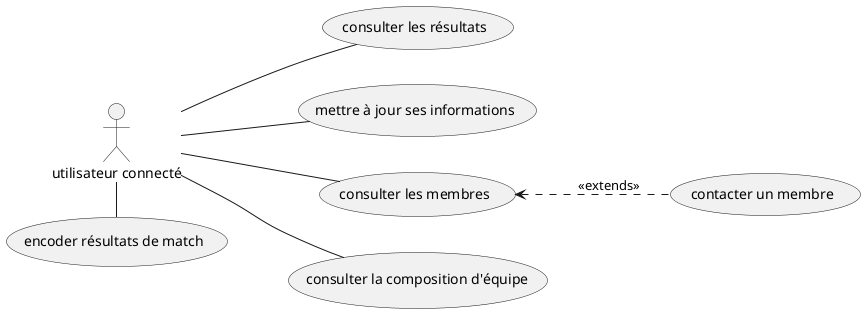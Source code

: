 @startuml Utilisateur connecté - use cases

' skinparam monochrome true
left to right direction


actor "utilisateur connecté" as user

(consulter les résultats) as consult_results
(mettre à jour ses informations) as maj
(consulter les membres) as consult_members
(contacter un membre) as contact
(encoder résultats de match) as encode
(consulter la composition d'équipe) as consult_lineup

user -- consult_members
user -- consult_lineup
user -- consult_results
user -- maj
user - encode

consult_members <.. contact : << extends >>

@enduml